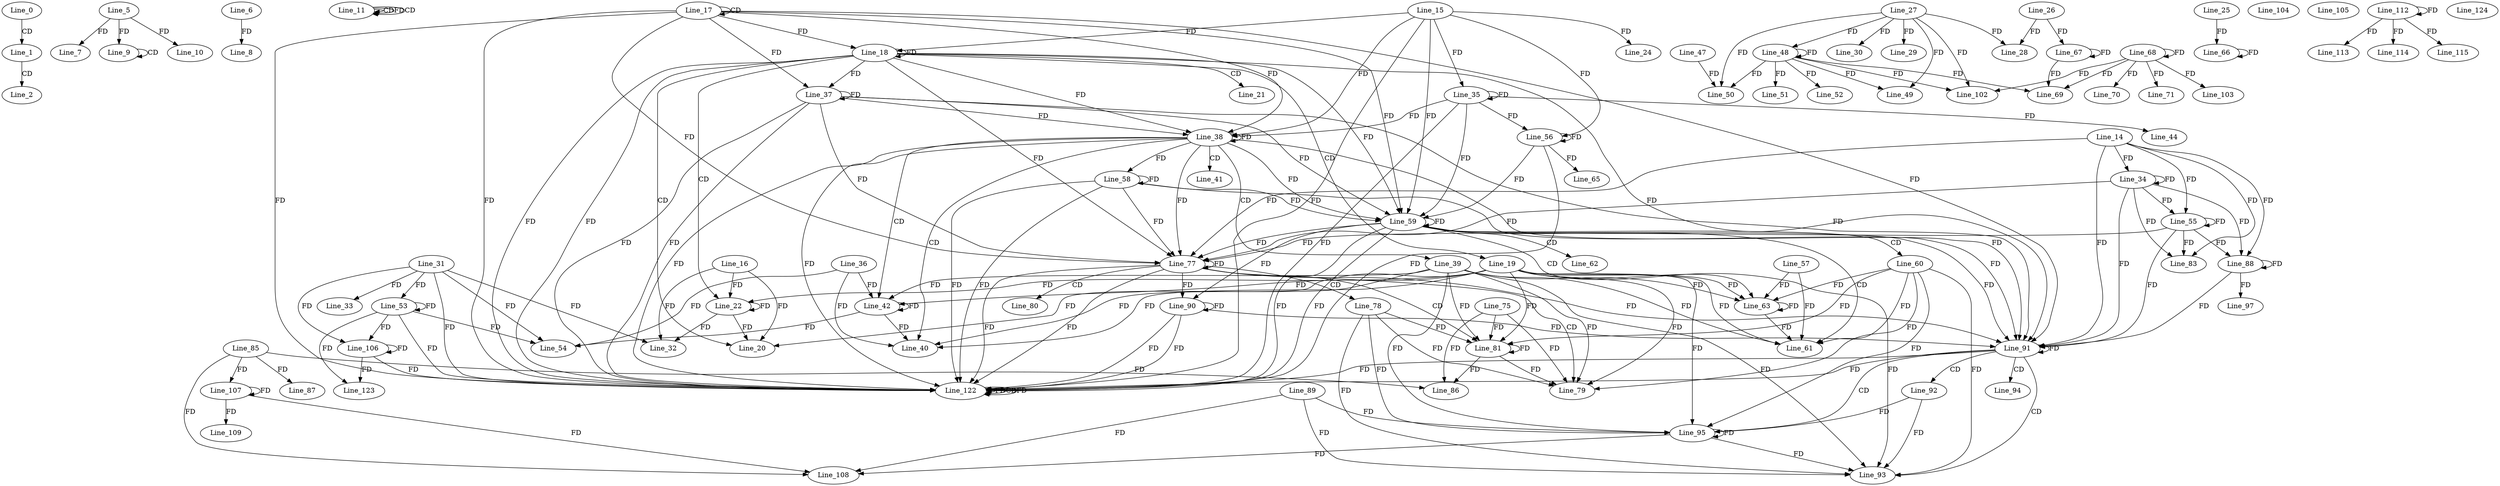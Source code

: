digraph G {
  Line_0;
  Line_1;
  Line_2;
  Line_5;
  Line_7;
  Line_6;
  Line_8;
  Line_9;
  Line_9;
  Line_9;
  Line_10;
  Line_11;
  Line_11;
  Line_11;
  Line_11;
  Line_17;
  Line_17;
  Line_18;
  Line_18;
  Line_15;
  Line_18;
  Line_19;
  Line_20;
  Line_16;
  Line_21;
  Line_22;
  Line_24;
  Line_26;
  Line_28;
  Line_27;
  Line_28;
  Line_29;
  Line_30;
  Line_31;
  Line_32;
  Line_33;
  Line_14;
  Line_34;
  Line_35;
  Line_37;
  Line_37;
  Line_38;
  Line_38;
  Line_38;
  Line_39;
  Line_40;
  Line_36;
  Line_41;
  Line_42;
  Line_44;
  Line_48;
  Line_49;
  Line_47;
  Line_50;
  Line_50;
  Line_51;
  Line_52;
  Line_53;
  Line_54;
  Line_55;
  Line_56;
  Line_58;
  Line_58;
  Line_59;
  Line_59;
  Line_59;
  Line_60;
  Line_61;
  Line_57;
  Line_62;
  Line_63;
  Line_65;
  Line_25;
  Line_66;
  Line_67;
  Line_68;
  Line_69;
  Line_69;
  Line_70;
  Line_71;
  Line_77;
  Line_77;
  Line_77;
  Line_78;
  Line_79;
  Line_75;
  Line_80;
  Line_81;
  Line_83;
  Line_85;
  Line_86;
  Line_87;
  Line_88;
  Line_90;
  Line_90;
  Line_91;
  Line_91;
  Line_91;
  Line_92;
  Line_93;
  Line_89;
  Line_94;
  Line_95;
  Line_97;
  Line_102;
  Line_103;
  Line_103;
  Line_104;
  Line_105;
  Line_106;
  Line_107;
  Line_108;
  Line_109;
  Line_112;
  Line_113;
  Line_113;
  Line_114;
  Line_115;
  Line_122;
  Line_122;
  Line_122;
  Line_122;
  Line_123;
  Line_124;
  Line_0 -> Line_1 [ label="CD" ];
  Line_1 -> Line_2 [ label="CD" ];
  Line_5 -> Line_7 [ label="FD" ];
  Line_6 -> Line_8 [ label="FD" ];
  Line_9 -> Line_9 [ label="CD" ];
  Line_5 -> Line_9 [ label="FD" ];
  Line_5 -> Line_10 [ label="FD" ];
  Line_11 -> Line_11 [ label="CD" ];
  Line_11 -> Line_11 [ label="FD" ];
  Line_11 -> Line_11 [ label="CD" ];
  Line_17 -> Line_17 [ label="CD" ];
  Line_18 -> Line_18 [ label="FD" ];
  Line_17 -> Line_18 [ label="FD" ];
  Line_15 -> Line_18 [ label="FD" ];
  Line_18 -> Line_19 [ label="CD" ];
  Line_18 -> Line_20 [ label="CD" ];
  Line_16 -> Line_20 [ label="FD" ];
  Line_19 -> Line_20 [ label="FD" ];
  Line_18 -> Line_21 [ label="CD" ];
  Line_18 -> Line_22 [ label="CD" ];
  Line_22 -> Line_22 [ label="FD" ];
  Line_16 -> Line_22 [ label="FD" ];
  Line_19 -> Line_22 [ label="FD" ];
  Line_15 -> Line_24 [ label="FD" ];
  Line_26 -> Line_28 [ label="FD" ];
  Line_27 -> Line_28 [ label="FD" ];
  Line_27 -> Line_29 [ label="FD" ];
  Line_27 -> Line_30 [ label="FD" ];
  Line_31 -> Line_32 [ label="FD" ];
  Line_22 -> Line_32 [ label="FD" ];
  Line_16 -> Line_32 [ label="FD" ];
  Line_31 -> Line_33 [ label="FD" ];
  Line_14 -> Line_34 [ label="FD" ];
  Line_34 -> Line_34 [ label="FD" ];
  Line_15 -> Line_35 [ label="FD" ];
  Line_35 -> Line_35 [ label="FD" ];
  Line_18 -> Line_37 [ label="FD" ];
  Line_17 -> Line_37 [ label="FD" ];
  Line_37 -> Line_37 [ label="FD" ];
  Line_38 -> Line_38 [ label="FD" ];
  Line_18 -> Line_38 [ label="FD" ];
  Line_17 -> Line_38 [ label="FD" ];
  Line_37 -> Line_38 [ label="FD" ];
  Line_15 -> Line_38 [ label="FD" ];
  Line_35 -> Line_38 [ label="FD" ];
  Line_38 -> Line_39 [ label="CD" ];
  Line_38 -> Line_40 [ label="CD" ];
  Line_36 -> Line_40 [ label="FD" ];
  Line_39 -> Line_40 [ label="FD" ];
  Line_19 -> Line_40 [ label="FD" ];
  Line_38 -> Line_41 [ label="CD" ];
  Line_38 -> Line_42 [ label="CD" ];
  Line_42 -> Line_42 [ label="FD" ];
  Line_36 -> Line_42 [ label="FD" ];
  Line_39 -> Line_42 [ label="FD" ];
  Line_19 -> Line_42 [ label="FD" ];
  Line_35 -> Line_44 [ label="FD" ];
  Line_27 -> Line_48 [ label="FD" ];
  Line_48 -> Line_48 [ label="FD" ];
  Line_27 -> Line_49 [ label="FD" ];
  Line_48 -> Line_49 [ label="FD" ];
  Line_47 -> Line_50 [ label="FD" ];
  Line_27 -> Line_50 [ label="FD" ];
  Line_48 -> Line_50 [ label="FD" ];
  Line_48 -> Line_51 [ label="FD" ];
  Line_48 -> Line_52 [ label="FD" ];
  Line_31 -> Line_53 [ label="FD" ];
  Line_53 -> Line_53 [ label="FD" ];
  Line_31 -> Line_54 [ label="FD" ];
  Line_53 -> Line_54 [ label="FD" ];
  Line_42 -> Line_54 [ label="FD" ];
  Line_36 -> Line_54 [ label="FD" ];
  Line_14 -> Line_55 [ label="FD" ];
  Line_34 -> Line_55 [ label="FD" ];
  Line_55 -> Line_55 [ label="FD" ];
  Line_15 -> Line_56 [ label="FD" ];
  Line_35 -> Line_56 [ label="FD" ];
  Line_56 -> Line_56 [ label="FD" ];
  Line_38 -> Line_58 [ label="FD" ];
  Line_58 -> Line_58 [ label="FD" ];
  Line_59 -> Line_59 [ label="FD" ];
  Line_38 -> Line_59 [ label="FD" ];
  Line_18 -> Line_59 [ label="FD" ];
  Line_17 -> Line_59 [ label="FD" ];
  Line_37 -> Line_59 [ label="FD" ];
  Line_58 -> Line_59 [ label="FD" ];
  Line_15 -> Line_59 [ label="FD" ];
  Line_35 -> Line_59 [ label="FD" ];
  Line_56 -> Line_59 [ label="FD" ];
  Line_59 -> Line_60 [ label="CD" ];
  Line_59 -> Line_61 [ label="CD" ];
  Line_57 -> Line_61 [ label="FD" ];
  Line_60 -> Line_61 [ label="FD" ];
  Line_39 -> Line_61 [ label="FD" ];
  Line_19 -> Line_61 [ label="FD" ];
  Line_59 -> Line_62 [ label="CD" ];
  Line_59 -> Line_63 [ label="CD" ];
  Line_63 -> Line_63 [ label="FD" ];
  Line_57 -> Line_63 [ label="FD" ];
  Line_60 -> Line_63 [ label="FD" ];
  Line_39 -> Line_63 [ label="FD" ];
  Line_19 -> Line_63 [ label="FD" ];
  Line_56 -> Line_65 [ label="FD" ];
  Line_25 -> Line_66 [ label="FD" ];
  Line_66 -> Line_66 [ label="FD" ];
  Line_26 -> Line_67 [ label="FD" ];
  Line_67 -> Line_67 [ label="FD" ];
  Line_68 -> Line_68 [ label="FD" ];
  Line_67 -> Line_69 [ label="FD" ];
  Line_48 -> Line_69 [ label="FD" ];
  Line_68 -> Line_69 [ label="FD" ];
  Line_68 -> Line_70 [ label="FD" ];
  Line_68 -> Line_71 [ label="FD" ];
  Line_77 -> Line_77 [ label="FD" ];
  Line_59 -> Line_77 [ label="FD" ];
  Line_38 -> Line_77 [ label="FD" ];
  Line_18 -> Line_77 [ label="FD" ];
  Line_17 -> Line_77 [ label="FD" ];
  Line_37 -> Line_77 [ label="FD" ];
  Line_58 -> Line_77 [ label="FD" ];
  Line_14 -> Line_77 [ label="FD" ];
  Line_34 -> Line_77 [ label="FD" ];
  Line_55 -> Line_77 [ label="FD" ];
  Line_77 -> Line_78 [ label="CD" ];
  Line_77 -> Line_79 [ label="CD" ];
  Line_75 -> Line_79 [ label="FD" ];
  Line_78 -> Line_79 [ label="FD" ];
  Line_60 -> Line_79 [ label="FD" ];
  Line_39 -> Line_79 [ label="FD" ];
  Line_19 -> Line_79 [ label="FD" ];
  Line_77 -> Line_80 [ label="CD" ];
  Line_77 -> Line_81 [ label="CD" ];
  Line_81 -> Line_81 [ label="FD" ];
  Line_75 -> Line_81 [ label="FD" ];
  Line_78 -> Line_81 [ label="FD" ];
  Line_60 -> Line_81 [ label="FD" ];
  Line_39 -> Line_81 [ label="FD" ];
  Line_19 -> Line_81 [ label="FD" ];
  Line_14 -> Line_83 [ label="FD" ];
  Line_34 -> Line_83 [ label="FD" ];
  Line_55 -> Line_83 [ label="FD" ];
  Line_85 -> Line_86 [ label="FD" ];
  Line_81 -> Line_86 [ label="FD" ];
  Line_75 -> Line_86 [ label="FD" ];
  Line_85 -> Line_87 [ label="FD" ];
  Line_14 -> Line_88 [ label="FD" ];
  Line_34 -> Line_88 [ label="FD" ];
  Line_55 -> Line_88 [ label="FD" ];
  Line_88 -> Line_88 [ label="FD" ];
  Line_77 -> Line_90 [ label="FD" ];
  Line_59 -> Line_90 [ label="FD" ];
  Line_90 -> Line_90 [ label="FD" ];
  Line_91 -> Line_91 [ label="FD" ];
  Line_77 -> Line_91 [ label="FD" ];
  Line_59 -> Line_91 [ label="FD" ];
  Line_38 -> Line_91 [ label="FD" ];
  Line_18 -> Line_91 [ label="FD" ];
  Line_17 -> Line_91 [ label="FD" ];
  Line_37 -> Line_91 [ label="FD" ];
  Line_58 -> Line_91 [ label="FD" ];
  Line_90 -> Line_91 [ label="FD" ];
  Line_14 -> Line_91 [ label="FD" ];
  Line_34 -> Line_91 [ label="FD" ];
  Line_55 -> Line_91 [ label="FD" ];
  Line_88 -> Line_91 [ label="FD" ];
  Line_91 -> Line_92 [ label="CD" ];
  Line_91 -> Line_93 [ label="CD" ];
  Line_89 -> Line_93 [ label="FD" ];
  Line_92 -> Line_93 [ label="FD" ];
  Line_78 -> Line_93 [ label="FD" ];
  Line_60 -> Line_93 [ label="FD" ];
  Line_39 -> Line_93 [ label="FD" ];
  Line_19 -> Line_93 [ label="FD" ];
  Line_91 -> Line_94 [ label="CD" ];
  Line_91 -> Line_95 [ label="CD" ];
  Line_95 -> Line_95 [ label="FD" ];
  Line_89 -> Line_95 [ label="FD" ];
  Line_92 -> Line_95 [ label="FD" ];
  Line_78 -> Line_95 [ label="FD" ];
  Line_60 -> Line_95 [ label="FD" ];
  Line_39 -> Line_95 [ label="FD" ];
  Line_19 -> Line_95 [ label="FD" ];
  Line_88 -> Line_97 [ label="FD" ];
  Line_27 -> Line_102 [ label="FD" ];
  Line_48 -> Line_102 [ label="FD" ];
  Line_68 -> Line_102 [ label="FD" ];
  Line_68 -> Line_103 [ label="FD" ];
  Line_31 -> Line_106 [ label="FD" ];
  Line_53 -> Line_106 [ label="FD" ];
  Line_106 -> Line_106 [ label="FD" ];
  Line_85 -> Line_107 [ label="FD" ];
  Line_107 -> Line_107 [ label="FD" ];
  Line_85 -> Line_108 [ label="FD" ];
  Line_107 -> Line_108 [ label="FD" ];
  Line_95 -> Line_108 [ label="FD" ];
  Line_89 -> Line_108 [ label="FD" ];
  Line_107 -> Line_109 [ label="FD" ];
  Line_112 -> Line_112 [ label="FD" ];
  Line_112 -> Line_113 [ label="FD" ];
  Line_112 -> Line_114 [ label="FD" ];
  Line_112 -> Line_115 [ label="FD" ];
  Line_122 -> Line_122 [ label="FD" ];
  Line_91 -> Line_122 [ label="FD" ];
  Line_77 -> Line_122 [ label="FD" ];
  Line_59 -> Line_122 [ label="FD" ];
  Line_38 -> Line_122 [ label="FD" ];
  Line_18 -> Line_122 [ label="FD" ];
  Line_17 -> Line_122 [ label="FD" ];
  Line_37 -> Line_122 [ label="FD" ];
  Line_58 -> Line_122 [ label="FD" ];
  Line_90 -> Line_122 [ label="FD" ];
  Line_15 -> Line_122 [ label="FD" ];
  Line_35 -> Line_122 [ label="FD" ];
  Line_56 -> Line_122 [ label="FD" ];
  Line_122 -> Line_122 [ label="CD" ];
  Line_31 -> Line_122 [ label="FD" ];
  Line_53 -> Line_122 [ label="FD" ];
  Line_106 -> Line_122 [ label="FD" ];
  Line_122 -> Line_122 [ label="FD" ];
  Line_91 -> Line_122 [ label="FD" ];
  Line_77 -> Line_122 [ label="FD" ];
  Line_59 -> Line_122 [ label="FD" ];
  Line_38 -> Line_122 [ label="FD" ];
  Line_18 -> Line_122 [ label="FD" ];
  Line_17 -> Line_122 [ label="FD" ];
  Line_37 -> Line_122 [ label="FD" ];
  Line_58 -> Line_122 [ label="FD" ];
  Line_90 -> Line_122 [ label="FD" ];
  Line_53 -> Line_123 [ label="FD" ];
  Line_106 -> Line_123 [ label="FD" ];
  Line_22 -> Line_20 [ label="FD" ];
  Line_42 -> Line_40 [ label="FD" ];
  Line_63 -> Line_61 [ label="FD" ];
  Line_81 -> Line_79 [ label="FD" ];
  Line_95 -> Line_93 [ label="FD" ];
}
